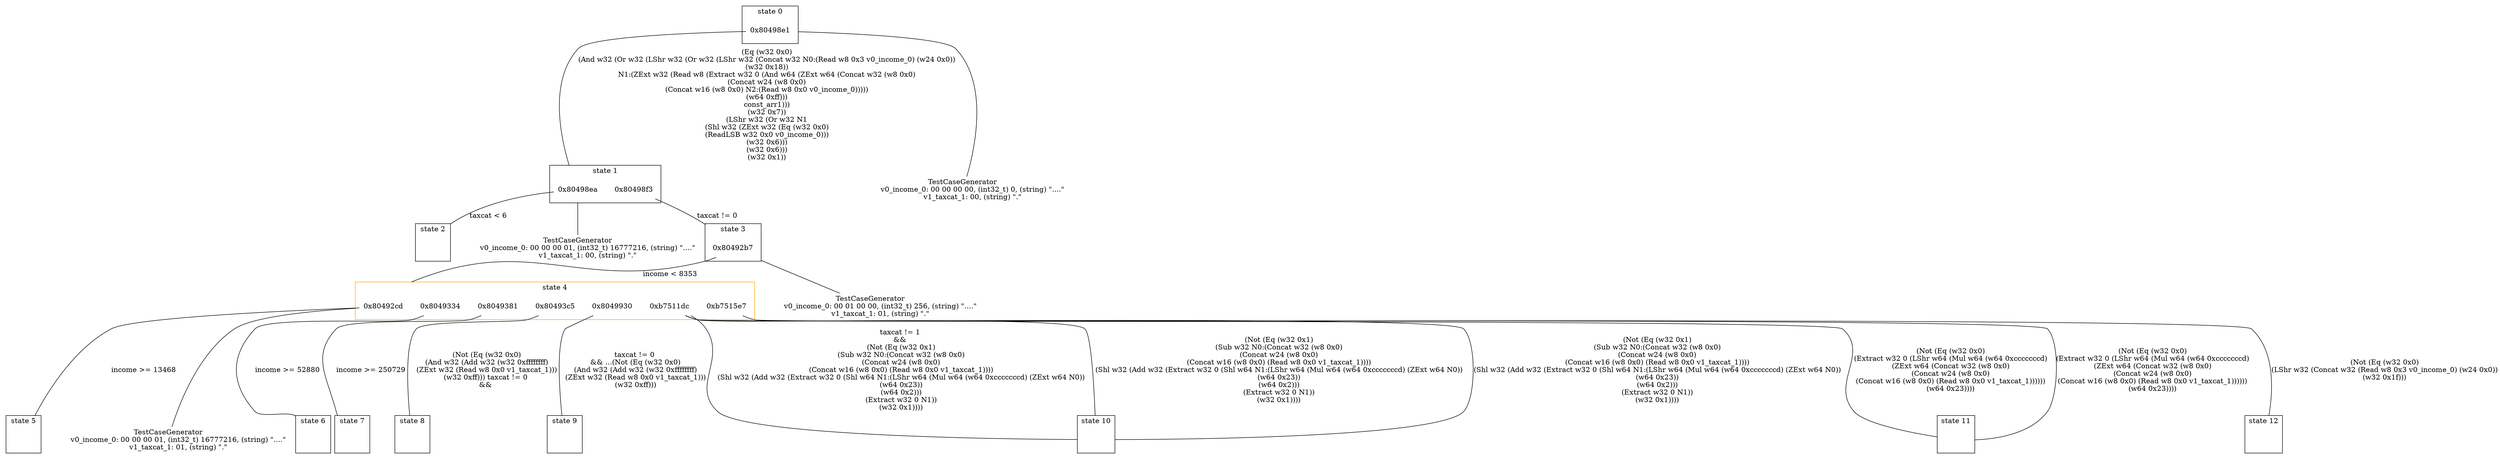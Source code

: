 digraph Tree {
	graph [compound=true shape=box]
	node [shape=none]
	edge [arrowhead=none]
		subgraph cluster_1 {
			graph [color=black label="state 1" shape=box]
				"80498ea" [label="0x80498ea"]
				"80498f3" [label="0x80498f3"]
		}
		subgraph cluster_0 {
			graph [color=black label="state 0" shape=box]
				"80498e1" [label="0x80498e1"]
		}
		subgraph cluster_3 {
			graph [color=black label="state 3" shape=box]
				"80492b7" [label="0x80492b7"]
		}
		subgraph cluster_4 {
			graph [color=orange label="state 4" shape=box]
				"80492cd" [label="0x80492cd"]
				8049334 [label="0x8049334"]
				8049381 [label="0x8049381"]
				"80493c5" [label="0x80493c5"]
				8049930 [label="0x8049930"]
				b7511dc [label="0xb7511dc"]
				b7511dc [label="0xb7511dc"]
				b7515e7 [label="0xb7515e7"]
				b7511dc [label="0xb7511dc"]
				b7511dc [label="0xb7511dc"]
				b7511dc [label="0xb7511dc"]
				b7511dc [label="0xb7511dc"]
				b7511dc [label="0xb7511dc"]
				b7511dc [label="0xb7511dc"]
				b7511dc [label="0xb7511dc"]
				b7511dc [label="0xb7511dc"]
				b7511dc [label="0xb7511dc"]
				b7511dc [label="0xb7511dc"]
				b7511dc [label="0xb7511dc"]
				b7511dc [label="0xb7511dc"]
				b7511dc [label="0xb7511dc"]
				b7511dc [label="0xb7511dc"]
				b7511dc [label="0xb7511dc"]
				b7511dc [label="0xb7511dc"]
		}
			"80498e1" -> "80498ea" [label="(Eq (w32 0x0)
(And w32 (Or w32 (LShr w32 (Or w32 (LShr w32 (Concat w32 N0:(Read w8 0x3 v0_income_0) (w24 0x0))
(w32 0x18))
N1:(ZExt w32 (Read w8 (Extract w32 0 (And w64 (ZExt w64 (Concat w32 (w8 0x0)
(Concat w24 (w8 0x0)
(Concat w16 (w8 0x0) N2:(Read w8 0x0 v0_income_0)))))
(w64 0xff)))
const_arr1)))
(w32 0x7))
(LShr w32 (Or w32 N1
(Shl w32 (ZExt w32 (Eq (w32 0x0)
(ReadLSB w32 0x0 v0_income_0)))
(w32 0x6)))
(w32 0x6)))
(w32 0x1))" lhead=cluster_1]
		subgraph cluster_2 {
			graph [color=black label="state 2" shape=box]
				cluster_2 [label=" "]
		}
			"80498ea" -> cluster_2 [label="taxcat < 6" lhead=cluster_2]
			"80498f3" -> "80492b7" [label="taxcat != 0" lhead=cluster_3]
			"80492b7" -> "80492cd" [label="income < 8353" lhead=cluster_4]
		subgraph cluster_5 {
			graph [color=black label="state 5" shape=box]
				cluster_5 [label=" "]
		}
			"80492cd" -> cluster_5 [label="income >= 13468" lhead=cluster_5]
		subgraph cluster_6 {
			graph [color=black label="state 6" shape=box]
				cluster_6 [label=" "]
		}
			8049334 -> cluster_6 [label="income >= 52880" lhead=cluster_6]
		subgraph cluster_7 {
			graph [color=black label="state 7" shape=box]
				cluster_7 [label=" "]
		}
			8049381 -> cluster_7 [label="income >= 250729" lhead=cluster_7]
		subgraph cluster_8 {
			graph [color=black label="state 8" shape=box]
				cluster_8 [label=" "]
		}
			"80493c5" -> cluster_8 [label="(Not (Eq (w32 0x0)
(And w32 (Add w32 (w32 0xffffffff)
(ZExt w32 (Read w8 0x0 v1_taxcat_1)))
(w32 0xff))) taxcat != 0 \n&& " lhead=cluster_8]
		subgraph cluster_9 {
			graph [color=black label="state 9" shape=box]
				cluster_9 [label=" "]
		}
			8049930 -> cluster_9 [label="taxcat != 0 \n&& ...(Not (Eq (w32 0x0)
(And w32 (Add w32 (w32 0xffffffff)
(ZExt w32 (Read w8 0x0 v1_taxcat_1)))
(w32 0xff)))" lhead=cluster_9]
		subgraph cluster_10 {
			graph [color=black label="state 10" shape=box]
				cluster_10 [label=" "]
		}
			b7511dc -> cluster_10 [label="taxcat != 1 \n&& 
(Not (Eq (w32 0x1)
(Sub w32 N0:(Concat w32 (w8 0x0)
(Concat w24 (w8 0x0)
(Concat w16 (w8 0x0) (Read w8 0x0 v1_taxcat_1))))
(Shl w32 (Add w32 (Extract w32 0 (Shl w64 N1:(LShr w64 (Mul w64 (w64 0xcccccccd) (ZExt w64 N0))
(w64 0x23))
(w64 0x2)))
(Extract w32 0 N1))
(w32 0x1))))" lhead=cluster_10]
		subgraph cluster_11 {
			graph [color=black label="state 11" shape=box]
				cluster_11 [label=" "]
		}
			b7511dc -> cluster_11 [label="(Not (Eq (w32 0x0)
(Extract w32 0 (LShr w64 (Mul w64 (w64 0xcccccccd)
(ZExt w64 (Concat w32 (w8 0x0)
(Concat w24 (w8 0x0)
(Concat w16 (w8 0x0) (Read w8 0x0 v1_taxcat_1))))))
(w64 0x23))))" lhead=cluster_11]
		subgraph cluster_12 {
			graph [color=black label="state 12" shape=box]
				cluster_12 [label=" "]
		}
			b7515e7 -> cluster_12 [label="(Not (Eq (w32 0x0)
(LShr w32 (Concat w32 (Read w8 0x3 v0_income_0) (w24 0x0))
(w32 0x1f)))" lhead=cluster_12]
		subgraph cluster_10 {
			graph [color=black label="state 10" shape=box]
				cluster_10 [label=" "]
		}
			b7511dc -> cluster_10 [label="(Not (Eq (w32 0x1)
(Sub w32 N0:(Concat w32 (w8 0x0)
(Concat w24 (w8 0x0)
(Concat w16 (w8 0x0) (Read w8 0x0 v1_taxcat_1))))
(Shl w32 (Add w32 (Extract w32 0 (Shl w64 N1:(LShr w64 (Mul w64 (w64 0xcccccccd) (ZExt w64 N0))
(w64 0x23))
(w64 0x2)))
(Extract w32 0 N1))
(w32 0x1))))" lhead=cluster_10]
		subgraph cluster_11 {
			graph [color=black label="state 11" shape=box]
				cluster_11 [label=" "]
		}
			b7511dc -> cluster_11 [label="(Not (Eq (w32 0x0)
(Extract w32 0 (LShr w64 (Mul w64 (w64 0xcccccccd)
(ZExt w64 (Concat w32 (w8 0x0)
(Concat w24 (w8 0x0)
(Concat w16 (w8 0x0) (Read w8 0x0 v1_taxcat_1))))))
(w64 0x23))))" lhead=cluster_11]
		subgraph cluster_10 {
			graph [color=black label="state 10" shape=box]
				cluster_10 [label=" "]
		}
			b7511dc -> cluster_10 [label="(Not (Eq (w32 0x1)
(Sub w32 N0:(Concat w32 (w8 0x0)
(Concat w24 (w8 0x0)
(Concat w16 (w8 0x0) (Read w8 0x0 v1_taxcat_1))))
(Shl w32 (Add w32 (Extract w32 0 (Shl w64 N1:(LShr w64 (Mul w64 (w64 0xcccccccd) (ZExt w64 N0))
(w64 0x23))
(w64 0x2)))
(Extract w32 0 N1))
(w32 0x1))))" lhead=cluster_10]
		tcg1 [label="TestCaseGenerator
         v0_income_0: 00 00 00 01, (int32_t) 16777216, (string) \"....\"
         v1_taxcat_1: 00, (string) \".\""]
			"80498ea" -> tcg1 [ltail=cluster_1]
		tcg0 [label="TestCaseGenerator
         v0_income_0: 00 00 00 00, (int32_t) 0, (string) \"....\"
         v1_taxcat_1: 00, (string) \".\""]
			"80498e1" -> tcg0 [ltail=cluster_0]
		tcg3 [label="TestCaseGenerator
         v0_income_0: 00 01 00 00, (int32_t) 256, (string) \"....\"
         v1_taxcat_1: 01, (string) \".\""]
			"80492b7" -> tcg3 [ltail=cluster_3]
		tcg4 [label="TestCaseGenerator
         v0_income_0: 00 00 00 01, (int32_t) 16777216, (string) \"....\"
         v1_taxcat_1: 01, (string) \".\""]
			"80492cd" -> tcg4 [ltail=cluster_4]
}
